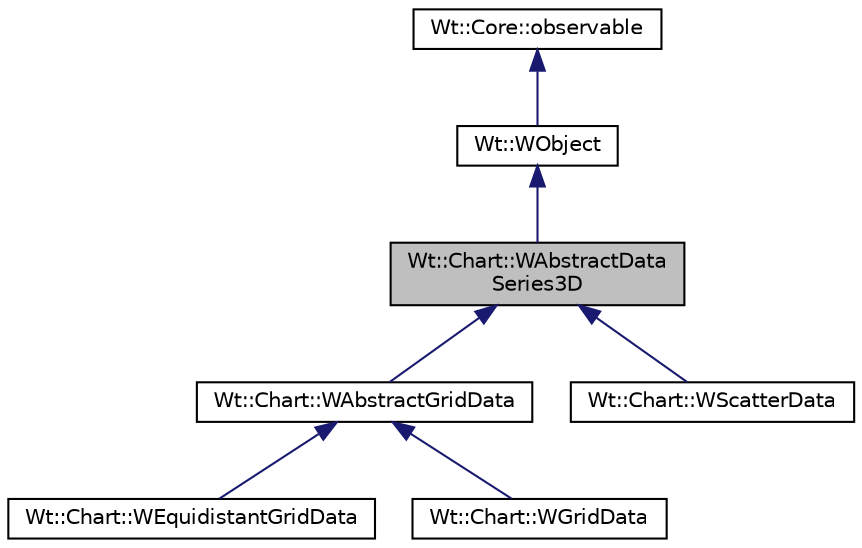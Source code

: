 digraph "Wt::Chart::WAbstractDataSeries3D"
{
 // LATEX_PDF_SIZE
  edge [fontname="Helvetica",fontsize="10",labelfontname="Helvetica",labelfontsize="10"];
  node [fontname="Helvetica",fontsize="10",shape=record];
  Node1 [label="Wt::Chart::WAbstractData\lSeries3D",height=0.2,width=0.4,color="black", fillcolor="grey75", style="filled", fontcolor="black",tooltip="Abstract base class for dataseries that can be drawn on a WCartesian3DChart."];
  Node2 -> Node1 [dir="back",color="midnightblue",fontsize="10",style="solid",fontname="Helvetica"];
  Node2 [label="Wt::WObject",height=0.2,width=0.4,color="black", fillcolor="white", style="filled",URL="$classWt_1_1WObject.html",tooltip="A base class for objects that participate in the signal/slot system."];
  Node3 -> Node2 [dir="back",color="midnightblue",fontsize="10",style="solid",fontname="Helvetica"];
  Node3 [label="Wt::Core::observable",height=0.2,width=0.4,color="black", fillcolor="white", style="filled",URL="$classWt_1_1Core_1_1observable.html",tooltip="A base class for objects whose life-time can be tracked."];
  Node1 -> Node4 [dir="back",color="midnightblue",fontsize="10",style="solid",fontname="Helvetica"];
  Node4 [label="Wt::Chart::WAbstractGridData",height=0.2,width=0.4,color="black", fillcolor="white", style="filled",URL="$classWt_1_1Chart_1_1WAbstractGridData.html",tooltip="Class representing grid-based data for on a 3D chart."];
  Node4 -> Node5 [dir="back",color="midnightblue",fontsize="10",style="solid",fontname="Helvetica"];
  Node5 [label="Wt::Chart::WEquidistantGridData",height=0.2,width=0.4,color="black", fillcolor="white", style="filled",URL="$classWt_1_1Chart_1_1WEquidistantGridData.html",tooltip="Class representing grid-based data for on a 3D chart."];
  Node4 -> Node6 [dir="back",color="midnightblue",fontsize="10",style="solid",fontname="Helvetica"];
  Node6 [label="Wt::Chart::WGridData",height=0.2,width=0.4,color="black", fillcolor="white", style="filled",URL="$classWt_1_1Chart_1_1WGridData.html",tooltip="Class representing grid-based data for a 3D chart."];
  Node1 -> Node7 [dir="back",color="midnightblue",fontsize="10",style="solid",fontname="Helvetica"];
  Node7 [label="Wt::Chart::WScatterData",height=0.2,width=0.4,color="black", fillcolor="white", style="filled",URL="$classWt_1_1Chart_1_1WScatterData.html",tooltip="Class representing a collection of points for on a 3D chart."];
}
